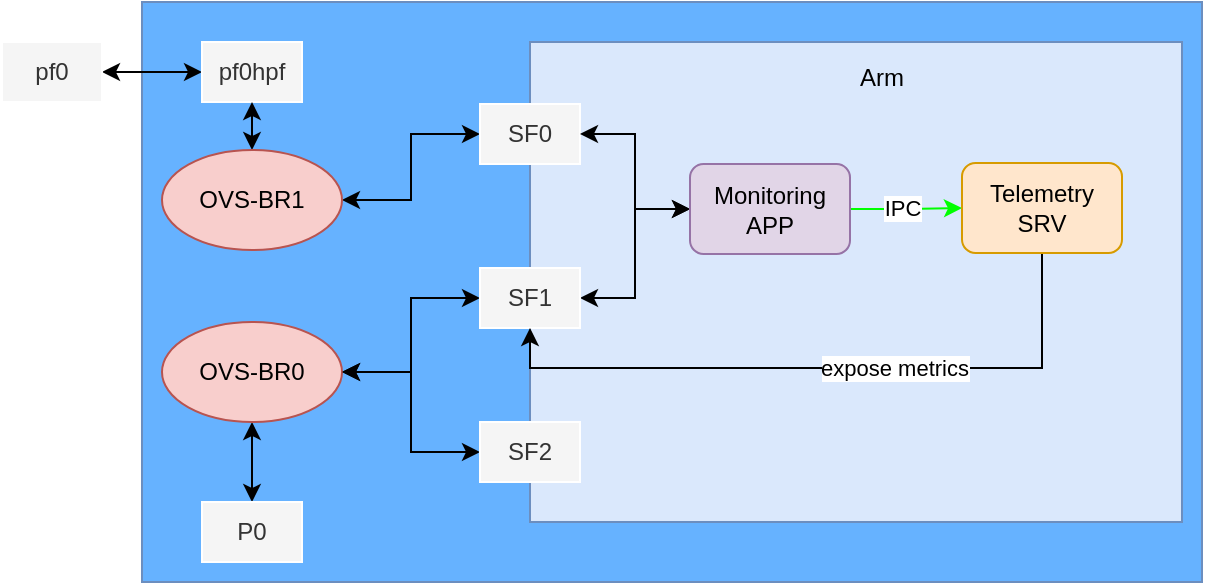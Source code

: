 <mxfile version="21.6.9" type="github">
  <diagram name="第 1 页" id="f-w1hROpVEtGUasfpLYD">
    <mxGraphModel dx="1379" dy="751" grid="1" gridSize="10" guides="1" tooltips="1" connect="1" arrows="1" fold="1" page="1" pageScale="1" pageWidth="827" pageHeight="1169" math="0" shadow="0">
      <root>
        <mxCell id="0" />
        <mxCell id="1" parent="0" />
        <mxCell id="sjk9gGX9ZU6b4HF3eAcp-3" value="" style="rounded=0;whiteSpace=wrap;html=1;fillColor=#66B2FF;strokeColor=#6c8ebf;" parent="1" vertex="1">
          <mxGeometry x="100" y="240" width="530" height="290" as="geometry" />
        </mxCell>
        <mxCell id="sjk9gGX9ZU6b4HF3eAcp-4" value="BlueField2" style="text;html=1;strokeColor=none;fillColor=none;align=center;verticalAlign=middle;whiteSpace=wrap;rounded=0;" parent="1" vertex="1">
          <mxGeometry x="470" y="373" width="60" height="30" as="geometry" />
        </mxCell>
        <mxCell id="sjk9gGX9ZU6b4HF3eAcp-5" style="edgeStyle=orthogonalEdgeStyle;rounded=0;orthogonalLoop=1;jettySize=auto;html=1;exitX=1;exitY=0.5;exitDx=0;exitDy=0;entryX=0;entryY=0.5;entryDx=0;entryDy=0;startArrow=classic;startFill=1;endArrow=classic;endFill=1;" parent="1" source="sjk9gGX9ZU6b4HF3eAcp-6" target="sjk9gGX9ZU6b4HF3eAcp-7" edge="1">
          <mxGeometry relative="1" as="geometry" />
        </mxCell>
        <mxCell id="sjk9gGX9ZU6b4HF3eAcp-6" value="pf0" style="rounded=0;whiteSpace=wrap;html=1;fillColor=#f5f5f5;fontColor=#333333;strokeColor=#FFFFFF;" parent="1" vertex="1">
          <mxGeometry x="30" y="260" width="50" height="30" as="geometry" />
        </mxCell>
        <mxCell id="sjk9gGX9ZU6b4HF3eAcp-7" value="pf0hpf" style="rounded=0;whiteSpace=wrap;html=1;fillColor=#f5f5f5;fontColor=#333333;strokeColor=#FFFFFF;" parent="1" vertex="1">
          <mxGeometry x="130" y="260" width="50" height="30" as="geometry" />
        </mxCell>
        <mxCell id="sjk9gGX9ZU6b4HF3eAcp-8" value="" style="rounded=0;whiteSpace=wrap;html=1;fillColor=#dae8fc;strokeColor=#6c8ebf;" parent="1" vertex="1">
          <mxGeometry x="294" y="260" width="326" height="240" as="geometry" />
        </mxCell>
        <mxCell id="sjk9gGX9ZU6b4HF3eAcp-9" value="Arm" style="text;html=1;strokeColor=none;fillColor=none;align=center;verticalAlign=middle;whiteSpace=wrap;rounded=0;" parent="1" vertex="1">
          <mxGeometry x="440" y="262.5" width="60" height="30" as="geometry" />
        </mxCell>
        <mxCell id="sjk9gGX9ZU6b4HF3eAcp-10" style="edgeStyle=orthogonalEdgeStyle;rounded=0;orthogonalLoop=1;jettySize=auto;html=1;exitX=0.5;exitY=0;exitDx=0;exitDy=0;entryX=0.5;entryY=1;entryDx=0;entryDy=0;startArrow=classic;startFill=1;" parent="1" source="2AEfRt7zGCj3sC36dEaS-5" target="sjk9gGX9ZU6b4HF3eAcp-7" edge="1">
          <mxGeometry relative="1" as="geometry">
            <mxPoint x="155" y="314" as="sourcePoint" />
          </mxGeometry>
        </mxCell>
        <mxCell id="sjk9gGX9ZU6b4HF3eAcp-12" style="edgeStyle=orthogonalEdgeStyle;rounded=0;orthogonalLoop=1;jettySize=auto;html=1;exitX=0.5;exitY=1;exitDx=0;exitDy=0;startArrow=classic;startFill=1;" parent="1" source="2AEfRt7zGCj3sC36dEaS-3" target="sjk9gGX9ZU6b4HF3eAcp-19" edge="1">
          <mxGeometry relative="1" as="geometry">
            <mxPoint x="155" y="420" as="sourcePoint" />
          </mxGeometry>
        </mxCell>
        <mxCell id="sjk9gGX9ZU6b4HF3eAcp-13" style="edgeStyle=orthogonalEdgeStyle;rounded=0;orthogonalLoop=1;jettySize=auto;html=1;exitX=1;exitY=0.5;exitDx=0;exitDy=0;entryX=0;entryY=0.5;entryDx=0;entryDy=0;startArrow=classic;startFill=1;" parent="1" source="2AEfRt7zGCj3sC36dEaS-3" target="sjk9gGX9ZU6b4HF3eAcp-18" edge="1">
          <mxGeometry relative="1" as="geometry">
            <mxPoint x="190" y="410" as="sourcePoint" />
          </mxGeometry>
        </mxCell>
        <mxCell id="sjk9gGX9ZU6b4HF3eAcp-15" style="edgeStyle=orthogonalEdgeStyle;rounded=0;orthogonalLoop=1;jettySize=auto;html=1;exitX=0;exitY=0.5;exitDx=0;exitDy=0;entryX=1;entryY=0.5;entryDx=0;entryDy=0;startArrow=classic;startFill=1;" parent="1" source="sjk9gGX9ZU6b4HF3eAcp-16" target="2AEfRt7zGCj3sC36dEaS-5" edge="1">
          <mxGeometry relative="1" as="geometry">
            <mxPoint x="190" y="324" as="targetPoint" />
          </mxGeometry>
        </mxCell>
        <mxCell id="sjk9gGX9ZU6b4HF3eAcp-16" value="SF0" style="rounded=0;whiteSpace=wrap;html=1;fillColor=#f5f5f5;fontColor=#333333;strokeColor=#FFFFFF;" parent="1" vertex="1">
          <mxGeometry x="269" y="291" width="50" height="30" as="geometry" />
        </mxCell>
        <mxCell id="sjk9gGX9ZU6b4HF3eAcp-17" style="edgeStyle=orthogonalEdgeStyle;rounded=0;orthogonalLoop=1;jettySize=auto;html=1;exitX=1;exitY=0.5;exitDx=0;exitDy=0;entryX=0;entryY=0.5;entryDx=0;entryDy=0;startArrow=classic;startFill=1;" parent="1" source="sjk9gGX9ZU6b4HF3eAcp-18" target="sjk9gGX9ZU6b4HF3eAcp-21" edge="1">
          <mxGeometry relative="1" as="geometry" />
        </mxCell>
        <mxCell id="sjk9gGX9ZU6b4HF3eAcp-18" value="SF1" style="rounded=0;whiteSpace=wrap;html=1;fillColor=#f5f5f5;fontColor=#333333;strokeColor=#FFFFFF;" parent="1" vertex="1">
          <mxGeometry x="269" y="373" width="50" height="30" as="geometry" />
        </mxCell>
        <mxCell id="sjk9gGX9ZU6b4HF3eAcp-19" value="P0" style="rounded=0;whiteSpace=wrap;html=1;fillColor=#f5f5f5;fontColor=#333333;strokeColor=#FFFFFF;" parent="1" vertex="1">
          <mxGeometry x="130" y="490" width="50" height="30" as="geometry" />
        </mxCell>
        <mxCell id="sjk9gGX9ZU6b4HF3eAcp-20" style="edgeStyle=orthogonalEdgeStyle;rounded=0;orthogonalLoop=1;jettySize=auto;html=1;exitX=0;exitY=0.5;exitDx=0;exitDy=0;startArrow=classic;startFill=1;entryX=1;entryY=0.5;entryDx=0;entryDy=0;" parent="1" source="sjk9gGX9ZU6b4HF3eAcp-21" target="sjk9gGX9ZU6b4HF3eAcp-16" edge="1">
          <mxGeometry relative="1" as="geometry" />
        </mxCell>
        <mxCell id="2AEfRt7zGCj3sC36dEaS-8" style="edgeStyle=orthogonalEdgeStyle;rounded=0;orthogonalLoop=1;jettySize=auto;html=1;exitX=1;exitY=0.5;exitDx=0;exitDy=0;entryX=0;entryY=0.5;entryDx=0;entryDy=0;strokeColor=#00FF00;" edge="1" parent="1" source="sjk9gGX9ZU6b4HF3eAcp-21" target="2AEfRt7zGCj3sC36dEaS-7">
          <mxGeometry relative="1" as="geometry" />
        </mxCell>
        <mxCell id="2AEfRt7zGCj3sC36dEaS-9" value="IPC" style="edgeLabel;html=1;align=center;verticalAlign=middle;resizable=0;points=[];" vertex="1" connectable="0" parent="2AEfRt7zGCj3sC36dEaS-8">
          <mxGeometry x="-0.071" y="1" relative="1" as="geometry">
            <mxPoint as="offset" />
          </mxGeometry>
        </mxCell>
        <mxCell id="sjk9gGX9ZU6b4HF3eAcp-21" value="Monitoring&lt;br&gt;APP" style="rounded=1;whiteSpace=wrap;html=1;fillColor=#e1d5e7;strokeColor=#9673a6;" parent="1" vertex="1">
          <mxGeometry x="374" y="321" width="80" height="45" as="geometry" />
        </mxCell>
        <mxCell id="2AEfRt7zGCj3sC36dEaS-3" value="OVS-BR0" style="ellipse;whiteSpace=wrap;html=1;fillColor=#f8cecc;strokeColor=#b85450;" vertex="1" parent="1">
          <mxGeometry x="110" y="400" width="90" height="50" as="geometry" />
        </mxCell>
        <mxCell id="2AEfRt7zGCj3sC36dEaS-5" value="OVS-BR1" style="ellipse;whiteSpace=wrap;html=1;fillColor=#f8cecc;strokeColor=#b85450;" vertex="1" parent="1">
          <mxGeometry x="110" y="314" width="90" height="50" as="geometry" />
        </mxCell>
        <mxCell id="2AEfRt7zGCj3sC36dEaS-10" style="edgeStyle=orthogonalEdgeStyle;rounded=0;orthogonalLoop=1;jettySize=auto;html=1;exitX=0.5;exitY=1;exitDx=0;exitDy=0;entryX=0.5;entryY=1;entryDx=0;entryDy=0;" edge="1" parent="1" source="2AEfRt7zGCj3sC36dEaS-7" target="sjk9gGX9ZU6b4HF3eAcp-18">
          <mxGeometry relative="1" as="geometry" />
        </mxCell>
        <mxCell id="2AEfRt7zGCj3sC36dEaS-11" value="expose metrics" style="edgeLabel;html=1;align=center;verticalAlign=middle;resizable=0;points=[];" vertex="1" connectable="0" parent="2AEfRt7zGCj3sC36dEaS-10">
          <mxGeometry x="-0.209" relative="1" as="geometry">
            <mxPoint as="offset" />
          </mxGeometry>
        </mxCell>
        <mxCell id="2AEfRt7zGCj3sC36dEaS-7" value="Telemetry&lt;br&gt;SRV" style="rounded=1;whiteSpace=wrap;html=1;fillColor=#ffe6cc;strokeColor=#d79b00;" vertex="1" parent="1">
          <mxGeometry x="510" y="320.5" width="80" height="45" as="geometry" />
        </mxCell>
        <mxCell id="2AEfRt7zGCj3sC36dEaS-14" style="edgeStyle=orthogonalEdgeStyle;rounded=0;orthogonalLoop=1;jettySize=auto;html=1;exitX=0;exitY=0.5;exitDx=0;exitDy=0;entryX=1;entryY=0.5;entryDx=0;entryDy=0;startArrow=classic;startFill=1;" edge="1" parent="1" source="2AEfRt7zGCj3sC36dEaS-13" target="2AEfRt7zGCj3sC36dEaS-3">
          <mxGeometry relative="1" as="geometry" />
        </mxCell>
        <mxCell id="2AEfRt7zGCj3sC36dEaS-13" value="SF2" style="rounded=0;whiteSpace=wrap;html=1;fillColor=#f5f5f5;fontColor=#333333;strokeColor=#FFFFFF;" vertex="1" parent="1">
          <mxGeometry x="269" y="450" width="50" height="30" as="geometry" />
        </mxCell>
      </root>
    </mxGraphModel>
  </diagram>
</mxfile>
